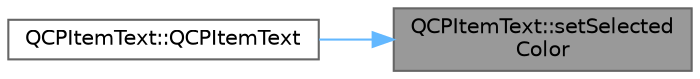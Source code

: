 digraph "QCPItemText::setSelectedColor"
{
 // LATEX_PDF_SIZE
  bgcolor="transparent";
  edge [fontname=Helvetica,fontsize=10,labelfontname=Helvetica,labelfontsize=10];
  node [fontname=Helvetica,fontsize=10,shape=box,height=0.2,width=0.4];
  rankdir="RL";
  Node1 [label="QCPItemText::setSelected\lColor",height=0.2,width=0.4,color="gray40", fillcolor="grey60", style="filled", fontcolor="black",tooltip=" "];
  Node1 -> Node2 [dir="back",color="steelblue1",style="solid"];
  Node2 [label="QCPItemText::QCPItemText",height=0.2,width=0.4,color="grey40", fillcolor="white", style="filled",URL="$class_q_c_p_item_text.html#a77ff96a2972a00872ff8f8c67143abbe",tooltip=" "];
}
